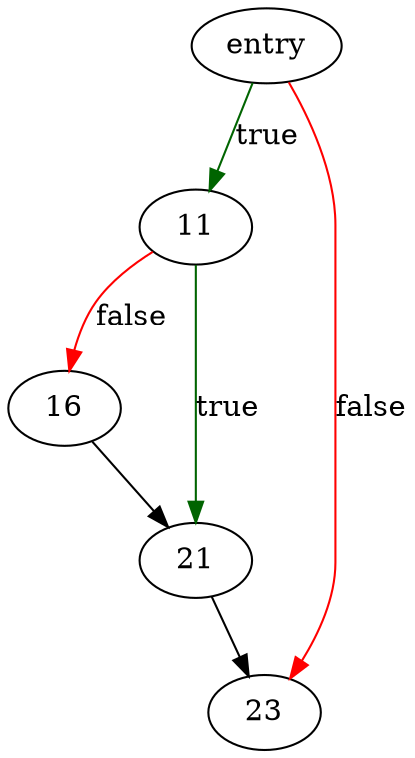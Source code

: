 digraph "btreeGetHasContent" {
	// Node definitions.
	2 [label=entry];
	11;
	16;
	21;
	23;

	// Edge definitions.
	2 -> 11 [
		color=darkgreen
		label=true
	];
	2 -> 23 [
		color=red
		label=false
	];
	11 -> 16 [
		color=red
		label=false
	];
	11 -> 21 [
		color=darkgreen
		label=true
	];
	16 -> 21;
	21 -> 23;
}